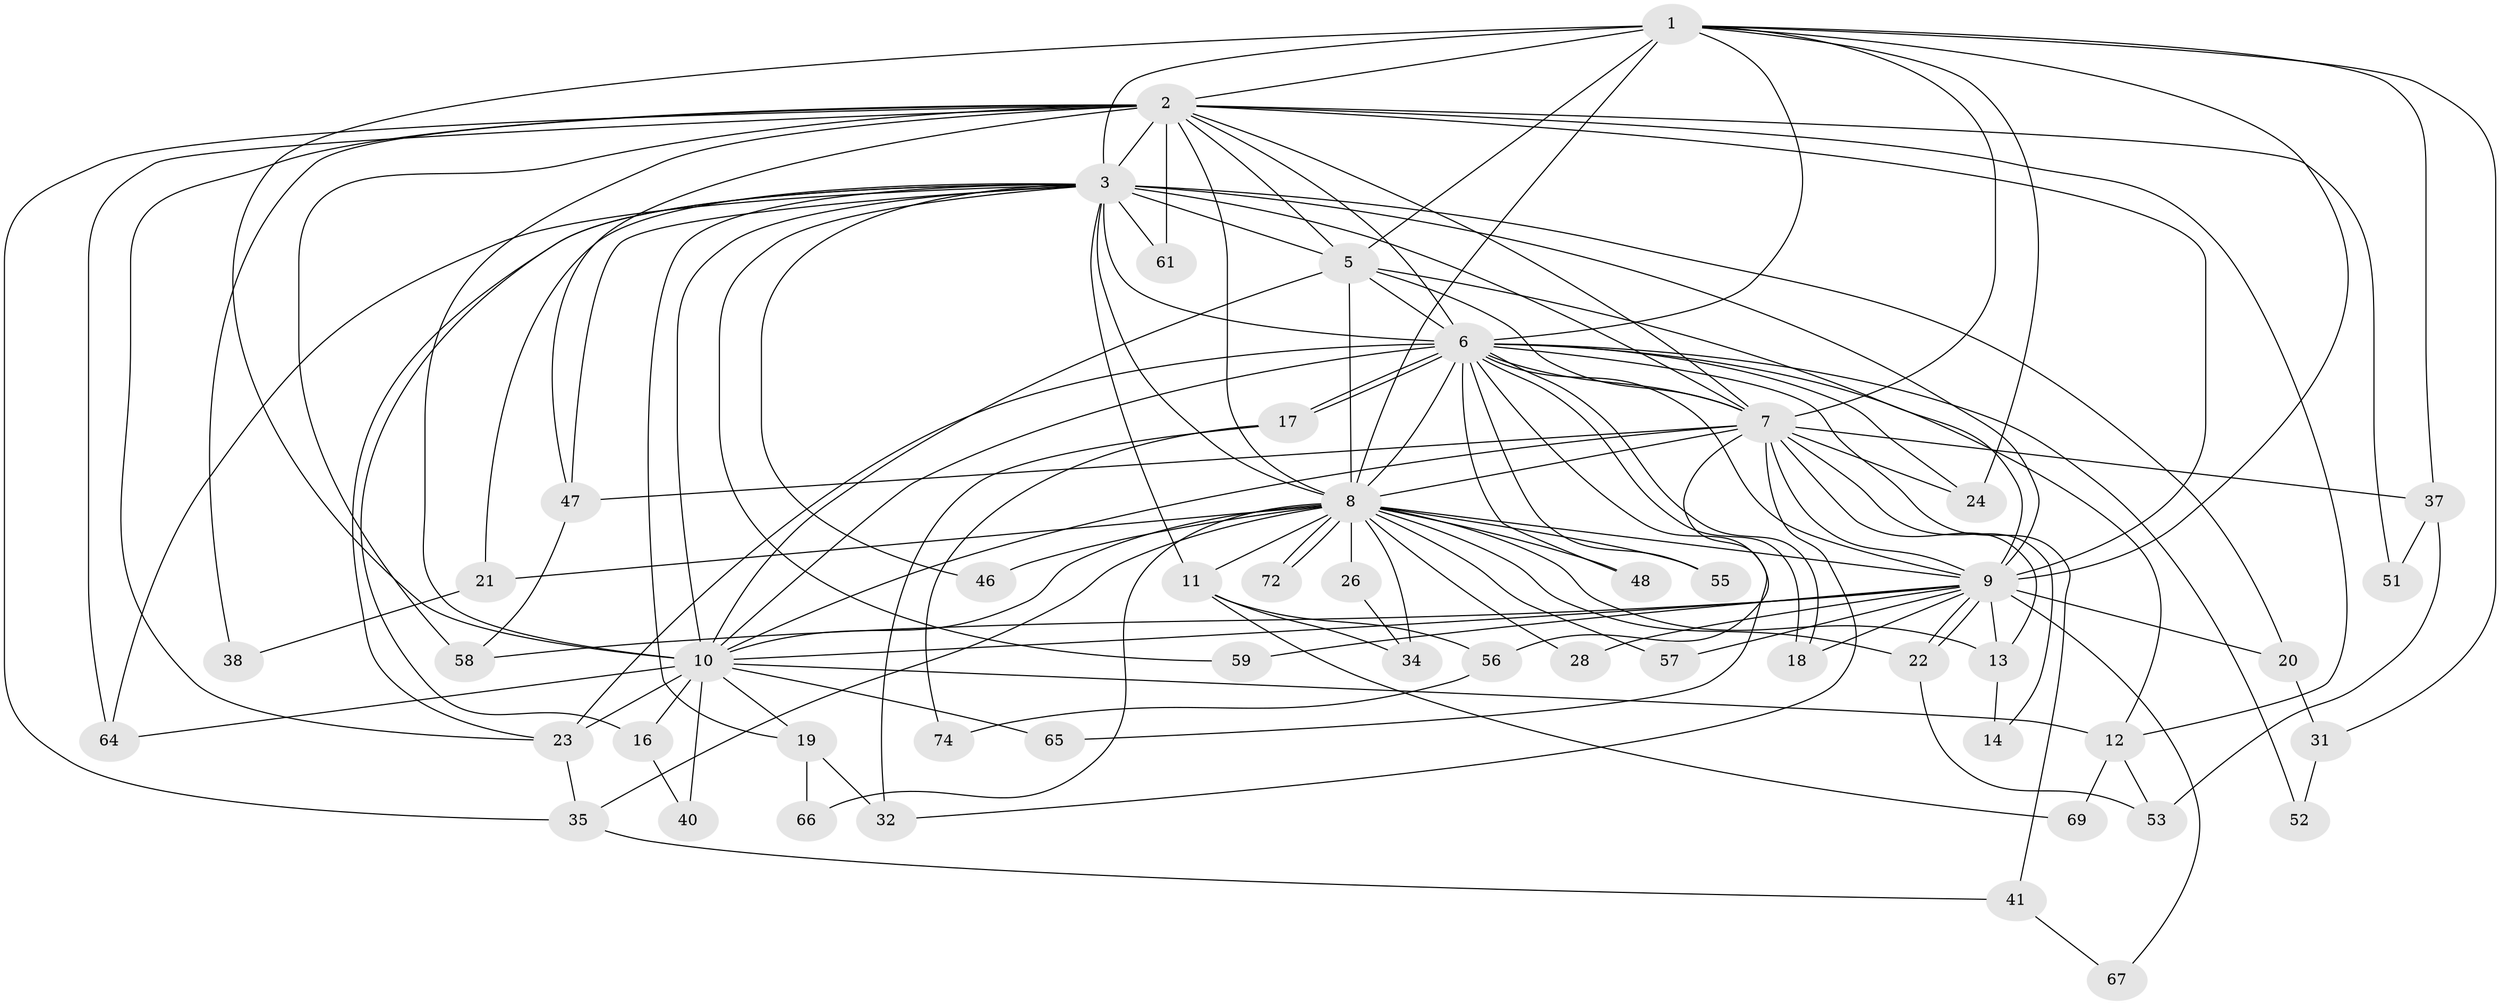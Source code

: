 // original degree distribution, {15: 0.011627906976744186, 16: 0.011627906976744186, 22: 0.011627906976744186, 13: 0.011627906976744186, 9: 0.011627906976744186, 23: 0.011627906976744186, 17: 0.011627906976744186, 25: 0.011627906976744186, 21: 0.011627906976744186, 19: 0.011627906976744186, 5: 0.023255813953488372, 7: 0.011627906976744186, 2: 0.5232558139534884, 6: 0.011627906976744186, 3: 0.16279069767441862, 4: 0.13953488372093023, 11: 0.011627906976744186}
// Generated by graph-tools (version 1.1) at 2025/17/03/04/25 18:17:51]
// undirected, 51 vertices, 133 edges
graph export_dot {
graph [start="1"]
  node [color=gray90,style=filled];
  1;
  2 [super="+27+78+79+44"];
  3 [super="+4+30+60+42+25"];
  5;
  6;
  7 [super="+73+70"];
  8 [super="+15+36"];
  9 [super="+29+45"];
  10;
  11;
  12;
  13 [super="+50+49"];
  14;
  16;
  17;
  18;
  19;
  20;
  21;
  22 [super="+75"];
  23 [super="+33"];
  24 [super="+43"];
  26;
  28;
  31;
  32;
  34 [super="+39"];
  35 [super="+54"];
  37;
  38;
  40;
  41;
  46;
  47;
  48;
  51;
  52;
  53 [super="+62"];
  55;
  56;
  57;
  58;
  59;
  61;
  64 [super="+86"];
  65;
  66;
  67;
  69;
  72;
  74;
  1 -- 2 [weight=3];
  1 -- 3 [weight=3];
  1 -- 5;
  1 -- 6;
  1 -- 7;
  1 -- 8;
  1 -- 9;
  1 -- 10;
  1 -- 24;
  1 -- 31;
  1 -- 37;
  2 -- 3 [weight=5];
  2 -- 5;
  2 -- 6;
  2 -- 7;
  2 -- 8;
  2 -- 9 [weight=2];
  2 -- 10 [weight=2];
  2 -- 35;
  2 -- 47;
  2 -- 64 [weight=2];
  2 -- 38;
  2 -- 12;
  2 -- 51;
  2 -- 58 [weight=2];
  2 -- 61;
  2 -- 23;
  3 -- 5 [weight=2];
  3 -- 6 [weight=3];
  3 -- 7 [weight=3];
  3 -- 8 [weight=2];
  3 -- 9 [weight=2];
  3 -- 10 [weight=3];
  3 -- 11;
  3 -- 19;
  3 -- 20;
  3 -- 21;
  3 -- 46;
  3 -- 64;
  3 -- 23;
  3 -- 16;
  3 -- 59;
  3 -- 61;
  3 -- 47;
  5 -- 6;
  5 -- 7;
  5 -- 8;
  5 -- 9;
  5 -- 10;
  6 -- 7;
  6 -- 8 [weight=2];
  6 -- 9;
  6 -- 10;
  6 -- 12;
  6 -- 17;
  6 -- 17;
  6 -- 18;
  6 -- 18;
  6 -- 23;
  6 -- 24;
  6 -- 41;
  6 -- 48;
  6 -- 52;
  6 -- 55;
  6 -- 65;
  7 -- 8;
  7 -- 9;
  7 -- 10;
  7 -- 13;
  7 -- 14;
  7 -- 37;
  7 -- 47;
  7 -- 56;
  7 -- 32;
  7 -- 24;
  8 -- 9;
  8 -- 10;
  8 -- 11;
  8 -- 13 [weight=3];
  8 -- 21;
  8 -- 26 [weight=3];
  8 -- 28;
  8 -- 34;
  8 -- 35;
  8 -- 46;
  8 -- 48;
  8 -- 57;
  8 -- 66;
  8 -- 72;
  8 -- 72;
  8 -- 55;
  8 -- 22;
  9 -- 10 [weight=2];
  9 -- 20;
  9 -- 22;
  9 -- 22;
  9 -- 28;
  9 -- 57;
  9 -- 58;
  9 -- 59;
  9 -- 13 [weight=2];
  9 -- 18;
  9 -- 67;
  10 -- 12;
  10 -- 16;
  10 -- 19;
  10 -- 23;
  10 -- 40;
  10 -- 65;
  10 -- 64;
  11 -- 34;
  11 -- 56;
  11 -- 69;
  12 -- 53;
  12 -- 69;
  13 -- 14;
  16 -- 40;
  17 -- 32;
  17 -- 74;
  19 -- 32;
  19 -- 66;
  20 -- 31;
  21 -- 38;
  22 -- 53;
  23 -- 35;
  26 -- 34;
  31 -- 52;
  35 -- 41;
  37 -- 51;
  37 -- 53;
  41 -- 67;
  47 -- 58;
  56 -- 74;
}
